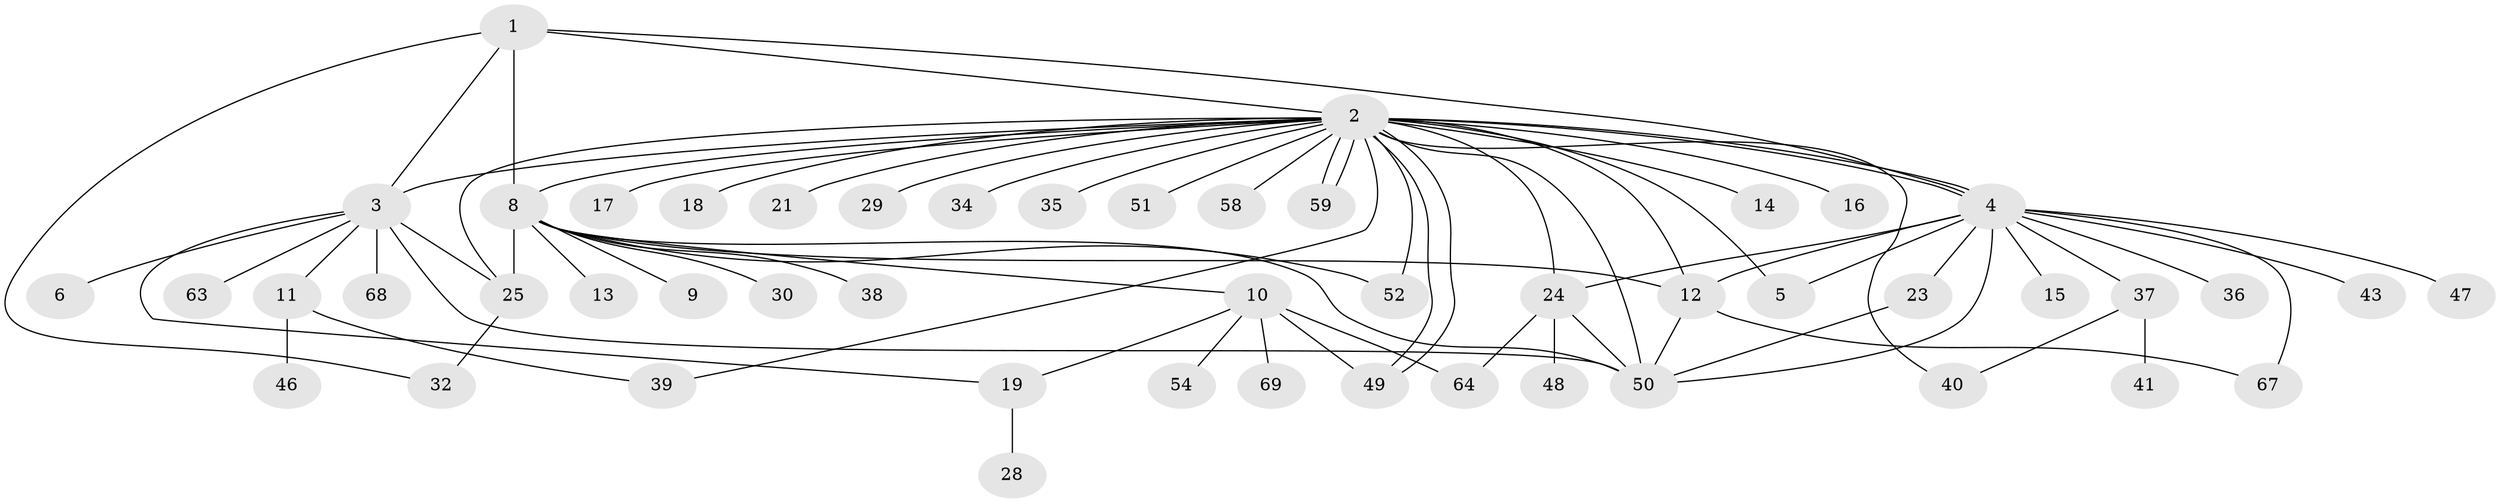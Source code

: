 // Generated by graph-tools (version 1.1) at 2025/51/02/27/25 19:51:56]
// undirected, 50 vertices, 75 edges
graph export_dot {
graph [start="1"]
  node [color=gray90,style=filled];
  1 [super="+31"];
  2 [super="+42"];
  3 [super="+57"];
  4 [super="+7"];
  5 [super="+22"];
  6;
  8 [super="+44"];
  9 [super="+45"];
  10 [super="+20"];
  11;
  12 [super="+26"];
  13;
  14;
  15;
  16;
  17;
  18;
  19;
  21;
  23 [super="+61"];
  24 [super="+33"];
  25 [super="+27"];
  28;
  29 [super="+56"];
  30;
  32;
  34;
  35;
  36;
  37 [super="+53"];
  38 [super="+66"];
  39 [super="+60"];
  40;
  41;
  43;
  46;
  47;
  48;
  49 [super="+55"];
  50 [super="+62"];
  51;
  52 [super="+65"];
  54;
  58;
  59;
  63;
  64;
  67;
  68;
  69;
  1 -- 2;
  1 -- 3;
  1 -- 4;
  1 -- 8;
  1 -- 32;
  2 -- 4 [weight=3];
  2 -- 4;
  2 -- 5;
  2 -- 8;
  2 -- 12;
  2 -- 14;
  2 -- 16;
  2 -- 17;
  2 -- 18;
  2 -- 21;
  2 -- 25;
  2 -- 29 [weight=2];
  2 -- 34;
  2 -- 35;
  2 -- 40;
  2 -- 49;
  2 -- 49;
  2 -- 51;
  2 -- 52;
  2 -- 58;
  2 -- 59;
  2 -- 59;
  2 -- 3;
  2 -- 24;
  2 -- 39;
  2 -- 50;
  3 -- 6;
  3 -- 11;
  3 -- 19;
  3 -- 25;
  3 -- 63;
  3 -- 68;
  3 -- 50;
  4 -- 15;
  4 -- 37;
  4 -- 47;
  4 -- 67;
  4 -- 5 [weight=2];
  4 -- 36;
  4 -- 43;
  4 -- 12;
  4 -- 50;
  4 -- 23;
  4 -- 24;
  8 -- 9;
  8 -- 10;
  8 -- 13;
  8 -- 25;
  8 -- 30;
  8 -- 38;
  8 -- 50;
  8 -- 52;
  8 -- 12 [weight=2];
  10 -- 19;
  10 -- 49;
  10 -- 64;
  10 -- 69;
  10 -- 54;
  11 -- 39;
  11 -- 46;
  12 -- 50;
  12 -- 67;
  19 -- 28;
  23 -- 50;
  24 -- 48;
  24 -- 64;
  24 -- 50;
  25 -- 32;
  37 -- 40;
  37 -- 41;
}
